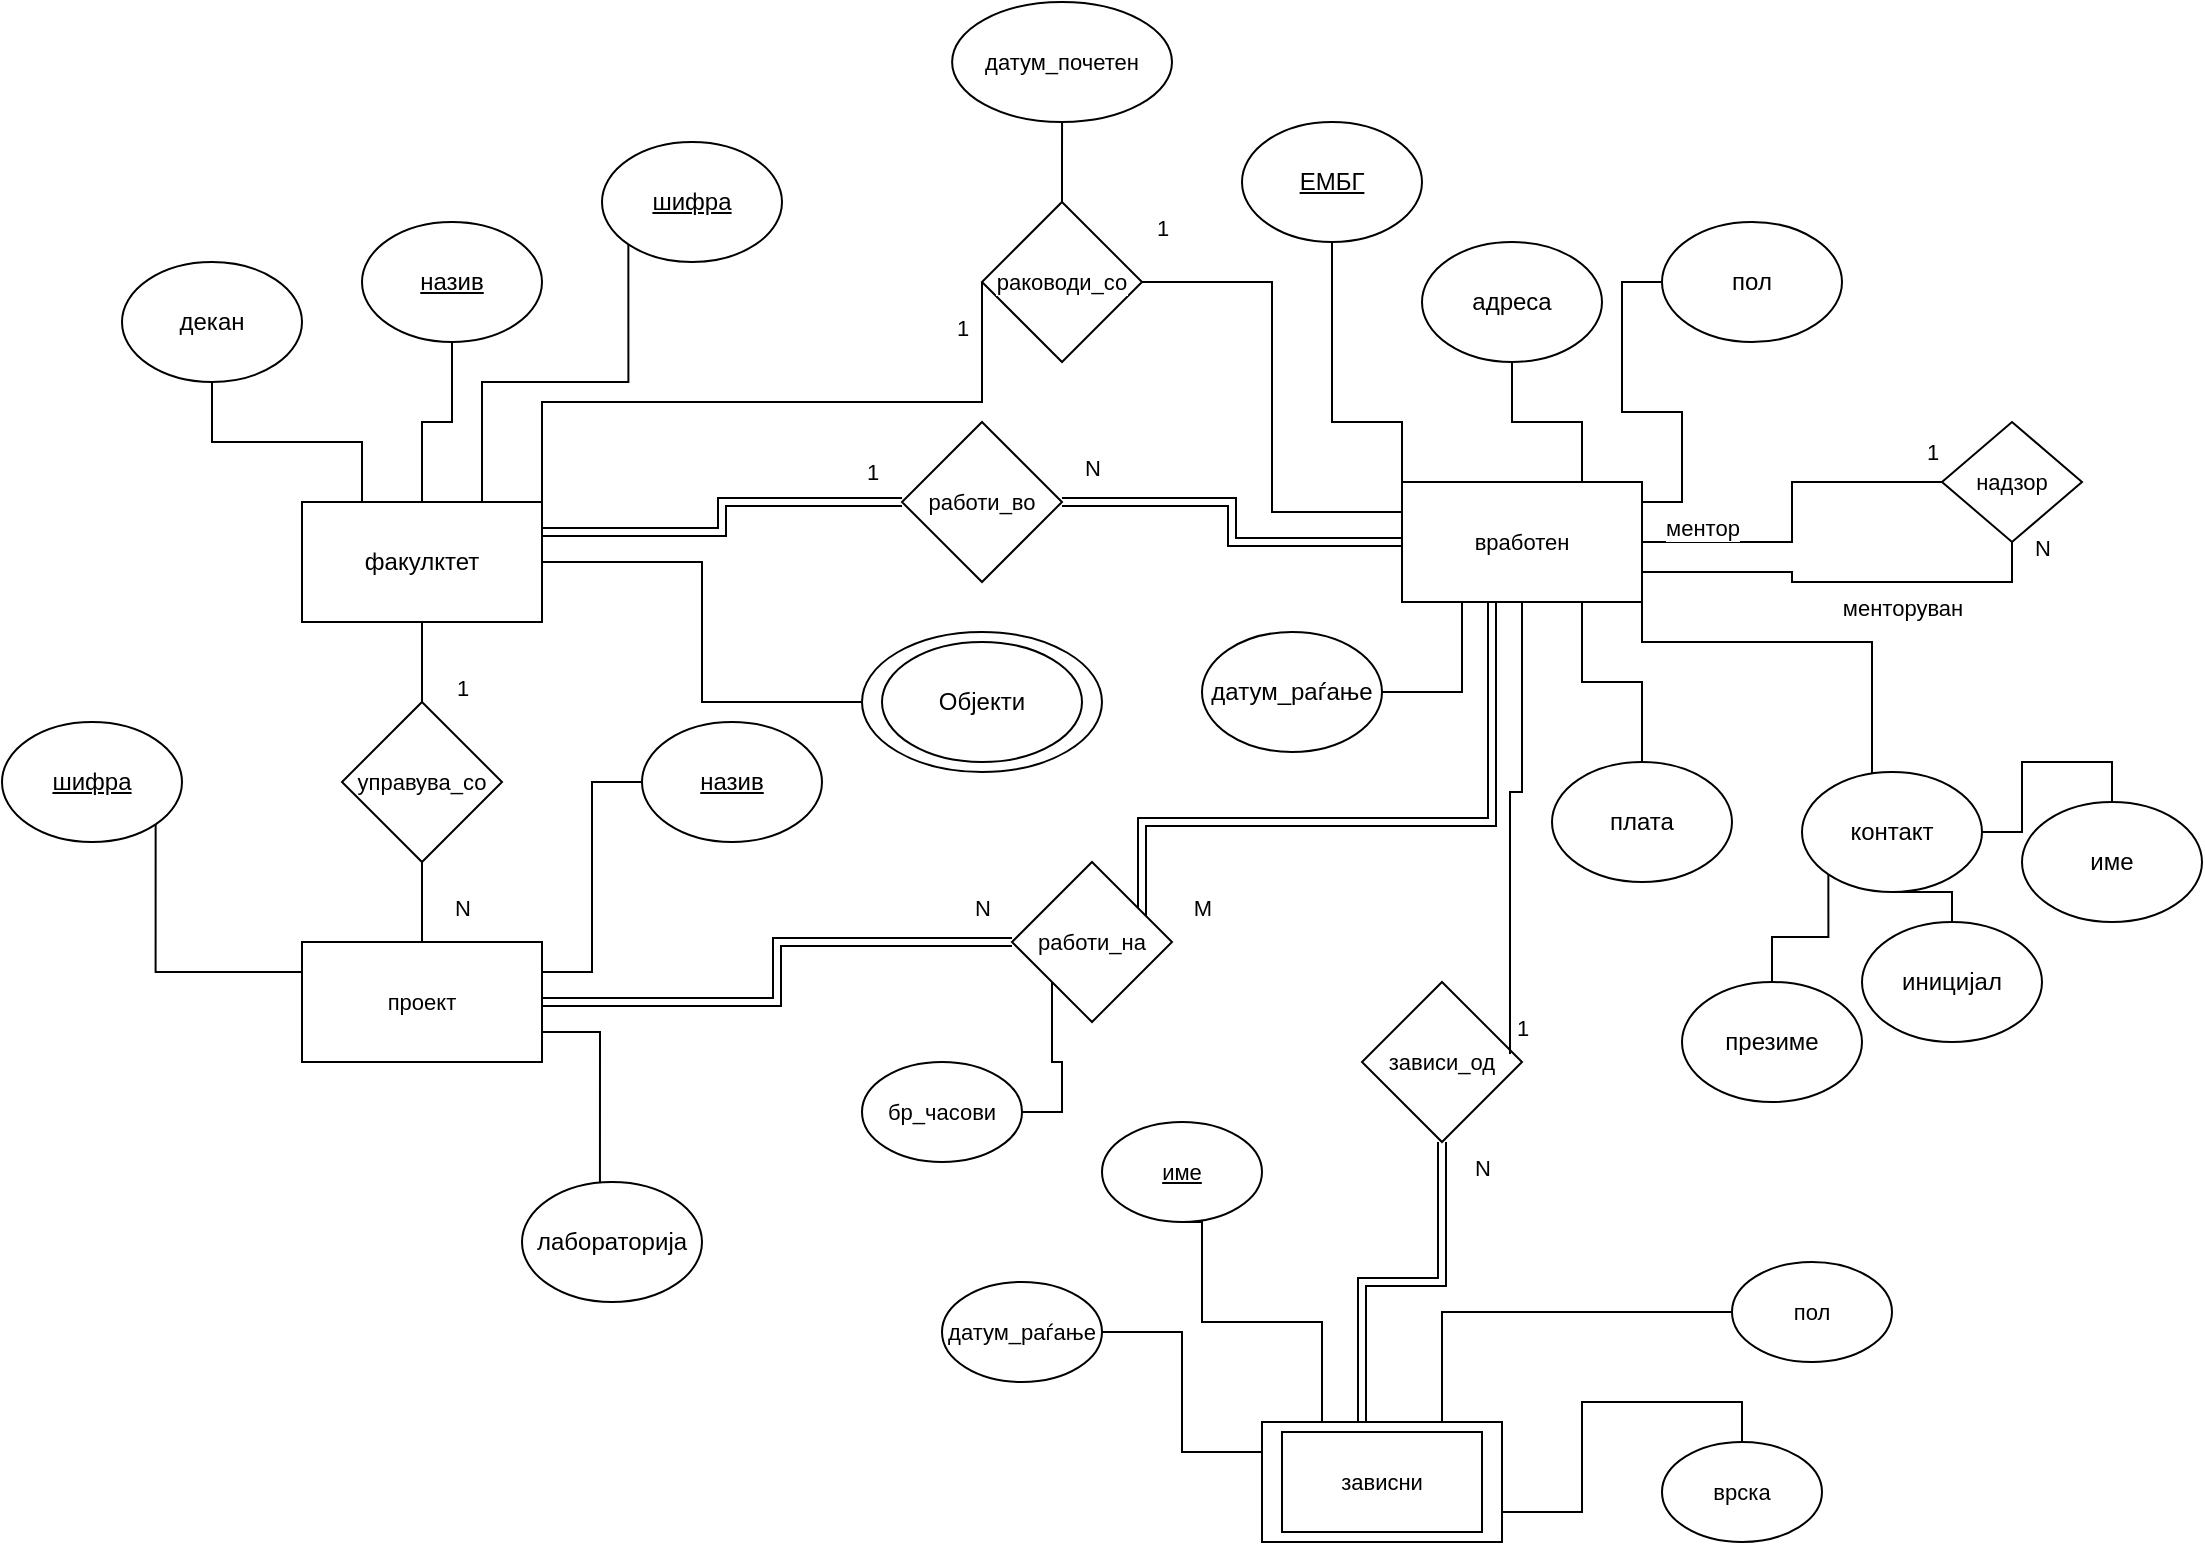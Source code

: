 <mxfile version="24.8.6">
  <diagram name="Page-1" id="anZ3aYUs4idHFwzFpbnO">
    <mxGraphModel dx="1026" dy="684" grid="1" gridSize="10" guides="1" tooltips="1" connect="1" arrows="1" fold="1" page="1" pageScale="1" pageWidth="850" pageHeight="1100" math="0" shadow="0">
      <root>
        <mxCell id="0" />
        <mxCell id="1" parent="0" />
        <mxCell id="zsZegpz3im4sZRILQXkB-8" style="edgeStyle=orthogonalEdgeStyle;rounded=0;orthogonalLoop=1;jettySize=auto;html=1;exitX=0.25;exitY=0;exitDx=0;exitDy=0;entryX=0.5;entryY=1;entryDx=0;entryDy=0;endArrow=none;endFill=0;" parent="1" source="zsZegpz3im4sZRILQXkB-1" target="zsZegpz3im4sZRILQXkB-3" edge="1">
          <mxGeometry relative="1" as="geometry" />
        </mxCell>
        <mxCell id="zsZegpz3im4sZRILQXkB-9" style="edgeStyle=orthogonalEdgeStyle;shape=connector;rounded=0;orthogonalLoop=1;jettySize=auto;html=1;exitX=0.5;exitY=0;exitDx=0;exitDy=0;strokeColor=default;align=center;verticalAlign=middle;fontFamily=Helvetica;fontSize=11;fontColor=default;labelBackgroundColor=default;endArrow=none;endFill=0;" parent="1" source="zsZegpz3im4sZRILQXkB-1" target="zsZegpz3im4sZRILQXkB-2" edge="1">
          <mxGeometry relative="1" as="geometry" />
        </mxCell>
        <mxCell id="zsZegpz3im4sZRILQXkB-10" style="edgeStyle=orthogonalEdgeStyle;shape=connector;rounded=0;orthogonalLoop=1;jettySize=auto;html=1;exitX=0.75;exitY=0;exitDx=0;exitDy=0;entryX=0;entryY=1;entryDx=0;entryDy=0;strokeColor=default;align=center;verticalAlign=middle;fontFamily=Helvetica;fontSize=11;fontColor=default;labelBackgroundColor=default;endArrow=none;endFill=0;" parent="1" source="zsZegpz3im4sZRILQXkB-1" target="zsZegpz3im4sZRILQXkB-4" edge="1">
          <mxGeometry relative="1" as="geometry" />
        </mxCell>
        <mxCell id="zsZegpz3im4sZRILQXkB-11" style="edgeStyle=orthogonalEdgeStyle;shape=connector;rounded=0;orthogonalLoop=1;jettySize=auto;html=1;exitX=1;exitY=0.5;exitDx=0;exitDy=0;entryX=0;entryY=0.5;entryDx=0;entryDy=0;strokeColor=default;align=center;verticalAlign=middle;fontFamily=Helvetica;fontSize=11;fontColor=default;labelBackgroundColor=default;endArrow=none;endFill=0;" parent="1" source="zsZegpz3im4sZRILQXkB-1" target="zsZegpz3im4sZRILQXkB-5" edge="1">
          <mxGeometry relative="1" as="geometry" />
        </mxCell>
        <mxCell id="zsZegpz3im4sZRILQXkB-54" style="edgeStyle=orthogonalEdgeStyle;shape=connector;rounded=0;orthogonalLoop=1;jettySize=auto;html=1;exitX=0.5;exitY=1;exitDx=0;exitDy=0;entryX=0.5;entryY=0;entryDx=0;entryDy=0;strokeColor=default;align=center;verticalAlign=middle;fontFamily=Helvetica;fontSize=11;fontColor=default;labelBackgroundColor=default;endArrow=none;endFill=0;" parent="1" source="zsZegpz3im4sZRILQXkB-1" target="zsZegpz3im4sZRILQXkB-53" edge="1">
          <mxGeometry relative="1" as="geometry" />
        </mxCell>
        <mxCell id="zsZegpz3im4sZRILQXkB-60" style="edgeStyle=orthogonalEdgeStyle;shape=link;rounded=0;orthogonalLoop=1;jettySize=auto;html=1;exitX=1;exitY=0.25;exitDx=0;exitDy=0;entryX=0;entryY=0.5;entryDx=0;entryDy=0;strokeColor=default;align=center;verticalAlign=middle;fontFamily=Helvetica;fontSize=11;fontColor=default;labelBackgroundColor=default;endArrow=none;endFill=0;" parent="1" source="zsZegpz3im4sZRILQXkB-1" target="zsZegpz3im4sZRILQXkB-58" edge="1">
          <mxGeometry relative="1" as="geometry" />
        </mxCell>
        <mxCell id="zsZegpz3im4sZRILQXkB-88" style="edgeStyle=orthogonalEdgeStyle;shape=connector;rounded=0;orthogonalLoop=1;jettySize=auto;html=1;exitX=1;exitY=0;exitDx=0;exitDy=0;entryX=0;entryY=0.5;entryDx=0;entryDy=0;strokeColor=default;align=center;verticalAlign=middle;fontFamily=Helvetica;fontSize=11;fontColor=default;labelBackgroundColor=default;endArrow=none;endFill=0;" parent="1" source="zsZegpz3im4sZRILQXkB-1" target="zsZegpz3im4sZRILQXkB-85" edge="1">
          <mxGeometry relative="1" as="geometry">
            <Array as="points">
              <mxPoint x="480" y="270" />
              <mxPoint x="700" y="270" />
            </Array>
          </mxGeometry>
        </mxCell>
        <mxCell id="zsZegpz3im4sZRILQXkB-1" value="факулктет" style="rounded=0;whiteSpace=wrap;html=1;" parent="1" vertex="1">
          <mxGeometry x="360" y="320" width="120" height="60" as="geometry" />
        </mxCell>
        <mxCell id="zsZegpz3im4sZRILQXkB-2" value="&lt;u&gt;назив&lt;/u&gt;" style="ellipse;whiteSpace=wrap;html=1;" parent="1" vertex="1">
          <mxGeometry x="390" y="180" width="90" height="60" as="geometry" />
        </mxCell>
        <mxCell id="zsZegpz3im4sZRILQXkB-3" value="декан" style="ellipse;whiteSpace=wrap;html=1;" parent="1" vertex="1">
          <mxGeometry x="270" y="200" width="90" height="60" as="geometry" />
        </mxCell>
        <mxCell id="zsZegpz3im4sZRILQXkB-4" value="&lt;u&gt;шифра&lt;/u&gt;" style="ellipse;whiteSpace=wrap;html=1;" parent="1" vertex="1">
          <mxGeometry x="510" y="140" width="90" height="60" as="geometry" />
        </mxCell>
        <mxCell id="zsZegpz3im4sZRILQXkB-5" value="објекти" style="ellipse;whiteSpace=wrap;html=1;" parent="1" vertex="1">
          <mxGeometry x="640" y="385" width="120" height="70" as="geometry" />
        </mxCell>
        <mxCell id="zsZegpz3im4sZRILQXkB-7" value="Објекти" style="ellipse;whiteSpace=wrap;html=1;" parent="1" vertex="1">
          <mxGeometry x="650" y="390" width="100" height="60" as="geometry" />
        </mxCell>
        <mxCell id="zsZegpz3im4sZRILQXkB-18" style="edgeStyle=orthogonalEdgeStyle;shape=connector;rounded=0;orthogonalLoop=1;jettySize=auto;html=1;exitX=0;exitY=0.25;exitDx=0;exitDy=0;entryX=1;entryY=1;entryDx=0;entryDy=0;strokeColor=default;align=center;verticalAlign=middle;fontFamily=Helvetica;fontSize=11;fontColor=default;labelBackgroundColor=default;endArrow=none;endFill=0;" parent="1" source="zsZegpz3im4sZRILQXkB-14" target="zsZegpz3im4sZRILQXkB-17" edge="1">
          <mxGeometry relative="1" as="geometry" />
        </mxCell>
        <mxCell id="zsZegpz3im4sZRILQXkB-19" style="edgeStyle=orthogonalEdgeStyle;shape=connector;rounded=0;orthogonalLoop=1;jettySize=auto;html=1;exitX=1;exitY=0.25;exitDx=0;exitDy=0;entryX=0;entryY=0.5;entryDx=0;entryDy=0;strokeColor=default;align=center;verticalAlign=middle;fontFamily=Helvetica;fontSize=11;fontColor=default;labelBackgroundColor=default;endArrow=none;endFill=0;" parent="1" source="zsZegpz3im4sZRILQXkB-14" target="zsZegpz3im4sZRILQXkB-15" edge="1">
          <mxGeometry relative="1" as="geometry" />
        </mxCell>
        <mxCell id="zsZegpz3im4sZRILQXkB-64" style="edgeStyle=orthogonalEdgeStyle;shape=link;rounded=0;orthogonalLoop=1;jettySize=auto;html=1;exitX=1;exitY=0.5;exitDx=0;exitDy=0;entryX=0;entryY=0.5;entryDx=0;entryDy=0;strokeColor=default;align=center;verticalAlign=middle;fontFamily=Helvetica;fontSize=11;fontColor=default;labelBackgroundColor=default;endArrow=none;endFill=0;" parent="1" source="zsZegpz3im4sZRILQXkB-14" target="zsZegpz3im4sZRILQXkB-63" edge="1">
          <mxGeometry relative="1" as="geometry" />
        </mxCell>
        <mxCell id="zsZegpz3im4sZRILQXkB-14" value="проект" style="rounded=0;whiteSpace=wrap;html=1;fontFamily=Helvetica;fontSize=11;fontColor=default;labelBackgroundColor=default;" parent="1" vertex="1">
          <mxGeometry x="360" y="540" width="120" height="60" as="geometry" />
        </mxCell>
        <mxCell id="zsZegpz3im4sZRILQXkB-15" value="&lt;u&gt;назив&lt;/u&gt;" style="ellipse;whiteSpace=wrap;html=1;" parent="1" vertex="1">
          <mxGeometry x="530" y="430" width="90" height="60" as="geometry" />
        </mxCell>
        <mxCell id="zsZegpz3im4sZRILQXkB-16" value="лабораторија" style="ellipse;whiteSpace=wrap;html=1;" parent="1" vertex="1">
          <mxGeometry x="470" y="660" width="90" height="60" as="geometry" />
        </mxCell>
        <mxCell id="zsZegpz3im4sZRILQXkB-17" value="&lt;u&gt;шифра&lt;/u&gt;" style="ellipse;whiteSpace=wrap;html=1;" parent="1" vertex="1">
          <mxGeometry x="210" y="430" width="90" height="60" as="geometry" />
        </mxCell>
        <mxCell id="zsZegpz3im4sZRILQXkB-20" style="edgeStyle=orthogonalEdgeStyle;shape=connector;rounded=0;orthogonalLoop=1;jettySize=auto;html=1;exitX=1;exitY=0.75;exitDx=0;exitDy=0;entryX=0.433;entryY=0;entryDx=0;entryDy=0;entryPerimeter=0;strokeColor=default;align=center;verticalAlign=middle;fontFamily=Helvetica;fontSize=11;fontColor=default;labelBackgroundColor=default;endArrow=none;endFill=0;" parent="1" source="zsZegpz3im4sZRILQXkB-14" target="zsZegpz3im4sZRILQXkB-16" edge="1">
          <mxGeometry relative="1" as="geometry" />
        </mxCell>
        <mxCell id="zsZegpz3im4sZRILQXkB-29" style="edgeStyle=orthogonalEdgeStyle;shape=connector;rounded=0;orthogonalLoop=1;jettySize=auto;html=1;exitX=0;exitY=0.25;exitDx=0;exitDy=0;entryX=0.5;entryY=1;entryDx=0;entryDy=0;strokeColor=default;align=center;verticalAlign=middle;fontFamily=Helvetica;fontSize=11;fontColor=default;labelBackgroundColor=default;endArrow=none;endFill=0;" parent="1" source="zsZegpz3im4sZRILQXkB-23" target="zsZegpz3im4sZRILQXkB-28" edge="1">
          <mxGeometry relative="1" as="geometry">
            <Array as="points">
              <mxPoint x="910" y="280" />
              <mxPoint x="875" y="280" />
            </Array>
          </mxGeometry>
        </mxCell>
        <mxCell id="zsZegpz3im4sZRILQXkB-30" style="edgeStyle=orthogonalEdgeStyle;shape=connector;rounded=0;orthogonalLoop=1;jettySize=auto;html=1;exitX=0.75;exitY=0;exitDx=0;exitDy=0;strokeColor=default;align=center;verticalAlign=middle;fontFamily=Helvetica;fontSize=11;fontColor=default;labelBackgroundColor=default;endArrow=none;endFill=0;" parent="1" source="zsZegpz3im4sZRILQXkB-23" target="zsZegpz3im4sZRILQXkB-24" edge="1">
          <mxGeometry relative="1" as="geometry" />
        </mxCell>
        <mxCell id="zsZegpz3im4sZRILQXkB-31" style="edgeStyle=orthogonalEdgeStyle;shape=connector;rounded=0;orthogonalLoop=1;jettySize=auto;html=1;exitX=1;exitY=0.5;exitDx=0;exitDy=0;entryX=0;entryY=0.5;entryDx=0;entryDy=0;strokeColor=default;align=center;verticalAlign=middle;fontFamily=Helvetica;fontSize=11;fontColor=default;labelBackgroundColor=default;endArrow=none;endFill=0;" parent="1" source="zsZegpz3im4sZRILQXkB-23" target="zsZegpz3im4sZRILQXkB-25" edge="1">
          <mxGeometry relative="1" as="geometry">
            <Array as="points">
              <mxPoint x="1030" y="320" />
              <mxPoint x="1050" y="320" />
              <mxPoint x="1050" y="275" />
              <mxPoint x="1020" y="275" />
              <mxPoint x="1020" y="210" />
            </Array>
          </mxGeometry>
        </mxCell>
        <mxCell id="zsZegpz3im4sZRILQXkB-32" style="edgeStyle=orthogonalEdgeStyle;shape=connector;rounded=0;orthogonalLoop=1;jettySize=auto;html=1;exitX=0.75;exitY=1;exitDx=0;exitDy=0;entryX=0.5;entryY=0;entryDx=0;entryDy=0;strokeColor=default;align=center;verticalAlign=middle;fontFamily=Helvetica;fontSize=11;fontColor=default;labelBackgroundColor=default;endArrow=none;endFill=0;" parent="1" source="zsZegpz3im4sZRILQXkB-23" target="zsZegpz3im4sZRILQXkB-26" edge="1">
          <mxGeometry relative="1" as="geometry" />
        </mxCell>
        <mxCell id="zsZegpz3im4sZRILQXkB-33" style="edgeStyle=orthogonalEdgeStyle;shape=connector;rounded=0;orthogonalLoop=1;jettySize=auto;html=1;exitX=0.25;exitY=1;exitDx=0;exitDy=0;entryX=1;entryY=0.5;entryDx=0;entryDy=0;strokeColor=default;align=center;verticalAlign=middle;fontFamily=Helvetica;fontSize=11;fontColor=default;labelBackgroundColor=default;endArrow=none;endFill=0;" parent="1" source="zsZegpz3im4sZRILQXkB-23" target="zsZegpz3im4sZRILQXkB-27" edge="1">
          <mxGeometry relative="1" as="geometry" />
        </mxCell>
        <mxCell id="zsZegpz3im4sZRILQXkB-35" style="edgeStyle=orthogonalEdgeStyle;shape=connector;rounded=0;orthogonalLoop=1;jettySize=auto;html=1;exitX=1;exitY=1;exitDx=0;exitDy=0;strokeColor=default;align=center;verticalAlign=middle;fontFamily=Helvetica;fontSize=11;fontColor=default;labelBackgroundColor=default;endArrow=none;endFill=0;" parent="1" source="zsZegpz3im4sZRILQXkB-23" target="zsZegpz3im4sZRILQXkB-34" edge="1">
          <mxGeometry relative="1" as="geometry">
            <Array as="points">
              <mxPoint x="1030" y="390" />
              <mxPoint x="1145" y="390" />
            </Array>
          </mxGeometry>
        </mxCell>
        <mxCell id="zsZegpz3im4sZRILQXkB-59" style="edgeStyle=orthogonalEdgeStyle;shape=link;rounded=0;orthogonalLoop=1;jettySize=auto;html=1;exitX=0;exitY=0.5;exitDx=0;exitDy=0;entryX=1;entryY=0.5;entryDx=0;entryDy=0;strokeColor=default;align=center;verticalAlign=middle;fontFamily=Helvetica;fontSize=11;fontColor=default;labelBackgroundColor=default;endArrow=none;endFill=0;" parent="1" source="zsZegpz3im4sZRILQXkB-23" target="zsZegpz3im4sZRILQXkB-58" edge="1">
          <mxGeometry relative="1" as="geometry" />
        </mxCell>
        <mxCell id="zsZegpz3im4sZRILQXkB-71" style="edgeStyle=orthogonalEdgeStyle;shape=connector;rounded=0;orthogonalLoop=1;jettySize=auto;html=1;exitX=1;exitY=0.5;exitDx=0;exitDy=0;entryX=0;entryY=0.5;entryDx=0;entryDy=0;strokeColor=default;align=center;verticalAlign=middle;fontFamily=Helvetica;fontSize=11;fontColor=default;labelBackgroundColor=default;endArrow=none;endFill=0;" parent="1" source="zsZegpz3im4sZRILQXkB-23" target="zsZegpz3im4sZRILQXkB-70" edge="1">
          <mxGeometry relative="1" as="geometry" />
        </mxCell>
        <mxCell id="zsZegpz3im4sZRILQXkB-86" style="edgeStyle=orthogonalEdgeStyle;shape=connector;rounded=0;orthogonalLoop=1;jettySize=auto;html=1;exitX=0;exitY=0.25;exitDx=0;exitDy=0;entryX=1;entryY=0.5;entryDx=0;entryDy=0;strokeColor=default;align=center;verticalAlign=middle;fontFamily=Helvetica;fontSize=11;fontColor=default;labelBackgroundColor=default;endArrow=none;endFill=0;" parent="1" source="zsZegpz3im4sZRILQXkB-23" target="zsZegpz3im4sZRILQXkB-85" edge="1">
          <mxGeometry relative="1" as="geometry" />
        </mxCell>
        <mxCell id="zsZegpz3im4sZRILQXkB-23" value="вработен" style="rounded=0;whiteSpace=wrap;html=1;fontFamily=Helvetica;fontSize=11;fontColor=default;labelBackgroundColor=default;" parent="1" vertex="1">
          <mxGeometry x="910" y="310" width="120" height="60" as="geometry" />
        </mxCell>
        <mxCell id="zsZegpz3im4sZRILQXkB-24" value="адреса" style="ellipse;whiteSpace=wrap;html=1;" parent="1" vertex="1">
          <mxGeometry x="920" y="190" width="90" height="60" as="geometry" />
        </mxCell>
        <mxCell id="zsZegpz3im4sZRILQXkB-25" value="пол" style="ellipse;whiteSpace=wrap;html=1;" parent="1" vertex="1">
          <mxGeometry x="1040" y="180" width="90" height="60" as="geometry" />
        </mxCell>
        <mxCell id="zsZegpz3im4sZRILQXkB-26" value="плата" style="ellipse;whiteSpace=wrap;html=1;" parent="1" vertex="1">
          <mxGeometry x="985" y="450" width="90" height="60" as="geometry" />
        </mxCell>
        <mxCell id="zsZegpz3im4sZRILQXkB-27" value="датум_раѓање" style="ellipse;whiteSpace=wrap;html=1;" parent="1" vertex="1">
          <mxGeometry x="810" y="385" width="90" height="60" as="geometry" />
        </mxCell>
        <mxCell id="zsZegpz3im4sZRILQXkB-28" value="&lt;u&gt;ЕМБГ&lt;/u&gt;" style="ellipse;whiteSpace=wrap;html=1;" parent="1" vertex="1">
          <mxGeometry x="830" y="130" width="90" height="60" as="geometry" />
        </mxCell>
        <mxCell id="zsZegpz3im4sZRILQXkB-39" style="edgeStyle=orthogonalEdgeStyle;shape=connector;rounded=0;orthogonalLoop=1;jettySize=auto;html=1;exitX=0;exitY=1;exitDx=0;exitDy=0;strokeColor=default;align=center;verticalAlign=middle;fontFamily=Helvetica;fontSize=11;fontColor=default;labelBackgroundColor=default;endArrow=none;endFill=0;" parent="1" source="zsZegpz3im4sZRILQXkB-34" target="zsZegpz3im4sZRILQXkB-36" edge="1">
          <mxGeometry relative="1" as="geometry" />
        </mxCell>
        <mxCell id="zsZegpz3im4sZRILQXkB-40" style="edgeStyle=orthogonalEdgeStyle;shape=connector;rounded=0;orthogonalLoop=1;jettySize=auto;html=1;exitX=0.5;exitY=1;exitDx=0;exitDy=0;entryX=0.5;entryY=0;entryDx=0;entryDy=0;strokeColor=default;align=center;verticalAlign=middle;fontFamily=Helvetica;fontSize=11;fontColor=default;labelBackgroundColor=default;endArrow=none;endFill=0;" parent="1" source="zsZegpz3im4sZRILQXkB-34" target="zsZegpz3im4sZRILQXkB-37" edge="1">
          <mxGeometry relative="1" as="geometry" />
        </mxCell>
        <mxCell id="zsZegpz3im4sZRILQXkB-41" style="edgeStyle=orthogonalEdgeStyle;shape=connector;rounded=0;orthogonalLoop=1;jettySize=auto;html=1;exitX=1;exitY=0.5;exitDx=0;exitDy=0;entryX=0.5;entryY=0;entryDx=0;entryDy=0;strokeColor=default;align=center;verticalAlign=middle;fontFamily=Helvetica;fontSize=11;fontColor=default;labelBackgroundColor=default;endArrow=none;endFill=0;" parent="1" source="zsZegpz3im4sZRILQXkB-34" target="zsZegpz3im4sZRILQXkB-38" edge="1">
          <mxGeometry relative="1" as="geometry" />
        </mxCell>
        <mxCell id="zsZegpz3im4sZRILQXkB-34" value="контакт" style="ellipse;whiteSpace=wrap;html=1;" parent="1" vertex="1">
          <mxGeometry x="1110" y="455" width="90" height="60" as="geometry" />
        </mxCell>
        <mxCell id="zsZegpz3im4sZRILQXkB-36" value="презиме" style="ellipse;whiteSpace=wrap;html=1;" parent="1" vertex="1">
          <mxGeometry x="1050" y="560" width="90" height="60" as="geometry" />
        </mxCell>
        <mxCell id="zsZegpz3im4sZRILQXkB-37" value="иницијал" style="ellipse;whiteSpace=wrap;html=1;" parent="1" vertex="1">
          <mxGeometry x="1140" y="530" width="90" height="60" as="geometry" />
        </mxCell>
        <mxCell id="zsZegpz3im4sZRILQXkB-38" value="име" style="ellipse;whiteSpace=wrap;html=1;" parent="1" vertex="1">
          <mxGeometry x="1220" y="470" width="90" height="60" as="geometry" />
        </mxCell>
        <mxCell id="zsZegpz3im4sZRILQXkB-49" style="edgeStyle=orthogonalEdgeStyle;shape=connector;rounded=0;orthogonalLoop=1;jettySize=auto;html=1;exitX=0.25;exitY=0;exitDx=0;exitDy=0;entryX=0.5;entryY=1;entryDx=0;entryDy=0;strokeColor=default;align=center;verticalAlign=middle;fontFamily=Helvetica;fontSize=11;fontColor=default;labelBackgroundColor=default;endArrow=none;endFill=0;" parent="1" source="zsZegpz3im4sZRILQXkB-44" target="zsZegpz3im4sZRILQXkB-47" edge="1">
          <mxGeometry relative="1" as="geometry">
            <Array as="points">
              <mxPoint x="870" y="730" />
              <mxPoint x="810" y="730" />
              <mxPoint x="810" y="680" />
            </Array>
          </mxGeometry>
        </mxCell>
        <mxCell id="zsZegpz3im4sZRILQXkB-50" style="edgeStyle=orthogonalEdgeStyle;shape=connector;rounded=0;orthogonalLoop=1;jettySize=auto;html=1;exitX=0;exitY=0.25;exitDx=0;exitDy=0;entryX=1;entryY=0.5;entryDx=0;entryDy=0;strokeColor=default;align=center;verticalAlign=middle;fontFamily=Helvetica;fontSize=11;fontColor=default;labelBackgroundColor=default;endArrow=none;endFill=0;" parent="1" source="zsZegpz3im4sZRILQXkB-44" target="zsZegpz3im4sZRILQXkB-48" edge="1">
          <mxGeometry relative="1" as="geometry" />
        </mxCell>
        <mxCell id="zsZegpz3im4sZRILQXkB-51" style="edgeStyle=orthogonalEdgeStyle;shape=connector;rounded=0;orthogonalLoop=1;jettySize=auto;html=1;exitX=0.75;exitY=0;exitDx=0;exitDy=0;entryX=0;entryY=0.5;entryDx=0;entryDy=0;strokeColor=default;align=center;verticalAlign=middle;fontFamily=Helvetica;fontSize=11;fontColor=default;labelBackgroundColor=default;endArrow=none;endFill=0;" parent="1" source="zsZegpz3im4sZRILQXkB-44" target="zsZegpz3im4sZRILQXkB-46" edge="1">
          <mxGeometry relative="1" as="geometry" />
        </mxCell>
        <mxCell id="zsZegpz3im4sZRILQXkB-52" style="edgeStyle=orthogonalEdgeStyle;shape=connector;rounded=0;orthogonalLoop=1;jettySize=auto;html=1;exitX=1;exitY=0.75;exitDx=0;exitDy=0;entryX=0.5;entryY=0;entryDx=0;entryDy=0;strokeColor=default;align=center;verticalAlign=middle;fontFamily=Helvetica;fontSize=11;fontColor=default;labelBackgroundColor=default;endArrow=none;endFill=0;" parent="1" source="zsZegpz3im4sZRILQXkB-44" target="zsZegpz3im4sZRILQXkB-45" edge="1">
          <mxGeometry relative="1" as="geometry" />
        </mxCell>
        <mxCell id="zsZegpz3im4sZRILQXkB-44" value="зависни" style="rounded=0;whiteSpace=wrap;html=1;fontFamily=Helvetica;fontSize=11;fontColor=default;labelBackgroundColor=default;" parent="1" vertex="1">
          <mxGeometry x="840" y="780" width="120" height="60" as="geometry" />
        </mxCell>
        <mxCell id="zsZegpz3im4sZRILQXkB-45" value="врска" style="ellipse;whiteSpace=wrap;html=1;fontFamily=Helvetica;fontSize=11;fontColor=default;labelBackgroundColor=default;" parent="1" vertex="1">
          <mxGeometry x="1040" y="790" width="80" height="50" as="geometry" />
        </mxCell>
        <mxCell id="zsZegpz3im4sZRILQXkB-46" value="пол" style="ellipse;whiteSpace=wrap;html=1;fontFamily=Helvetica;fontSize=11;fontColor=default;labelBackgroundColor=default;" parent="1" vertex="1">
          <mxGeometry x="1075" y="700" width="80" height="50" as="geometry" />
        </mxCell>
        <mxCell id="zsZegpz3im4sZRILQXkB-47" value="&lt;u&gt;име&lt;/u&gt;" style="ellipse;whiteSpace=wrap;html=1;fontFamily=Helvetica;fontSize=11;fontColor=default;labelBackgroundColor=default;" parent="1" vertex="1">
          <mxGeometry x="760" y="630" width="80" height="50" as="geometry" />
        </mxCell>
        <mxCell id="zsZegpz3im4sZRILQXkB-48" value="датум_раѓање" style="ellipse;whiteSpace=wrap;html=1;fontFamily=Helvetica;fontSize=11;fontColor=default;labelBackgroundColor=default;" parent="1" vertex="1">
          <mxGeometry x="680" y="710" width="80" height="50" as="geometry" />
        </mxCell>
        <mxCell id="zsZegpz3im4sZRILQXkB-55" style="edgeStyle=orthogonalEdgeStyle;shape=connector;rounded=0;orthogonalLoop=1;jettySize=auto;html=1;exitX=0.5;exitY=1;exitDx=0;exitDy=0;entryX=0.5;entryY=0;entryDx=0;entryDy=0;strokeColor=default;align=center;verticalAlign=middle;fontFamily=Helvetica;fontSize=11;fontColor=default;labelBackgroundColor=default;endArrow=none;endFill=0;" parent="1" source="zsZegpz3im4sZRILQXkB-53" target="zsZegpz3im4sZRILQXkB-14" edge="1">
          <mxGeometry relative="1" as="geometry" />
        </mxCell>
        <mxCell id="zsZegpz3im4sZRILQXkB-53" value="управува_со" style="rhombus;whiteSpace=wrap;html=1;fontFamily=Helvetica;fontSize=11;fontColor=default;labelBackgroundColor=default;" parent="1" vertex="1">
          <mxGeometry x="380" y="420" width="80" height="80" as="geometry" />
        </mxCell>
        <mxCell id="zsZegpz3im4sZRILQXkB-56" value="1" style="text;html=1;align=center;verticalAlign=middle;resizable=0;points=[];autosize=1;strokeColor=none;fillColor=none;fontFamily=Helvetica;fontSize=11;fontColor=default;labelBackgroundColor=default;" parent="1" vertex="1">
          <mxGeometry x="425" y="398" width="30" height="30" as="geometry" />
        </mxCell>
        <mxCell id="zsZegpz3im4sZRILQXkB-57" value="N" style="text;html=1;align=center;verticalAlign=middle;resizable=0;points=[];autosize=1;strokeColor=none;fillColor=none;fontFamily=Helvetica;fontSize=11;fontColor=default;labelBackgroundColor=default;" parent="1" vertex="1">
          <mxGeometry x="425" y="508" width="30" height="30" as="geometry" />
        </mxCell>
        <mxCell id="zsZegpz3im4sZRILQXkB-58" value="работи_во" style="rhombus;whiteSpace=wrap;html=1;fontFamily=Helvetica;fontSize=11;fontColor=default;labelBackgroundColor=default;" parent="1" vertex="1">
          <mxGeometry x="660" y="280" width="80" height="80" as="geometry" />
        </mxCell>
        <mxCell id="zsZegpz3im4sZRILQXkB-61" value="N" style="text;html=1;align=center;verticalAlign=middle;resizable=0;points=[];autosize=1;strokeColor=none;fillColor=none;fontFamily=Helvetica;fontSize=11;fontColor=default;labelBackgroundColor=default;" parent="1" vertex="1">
          <mxGeometry x="740" y="288" width="30" height="30" as="geometry" />
        </mxCell>
        <mxCell id="zsZegpz3im4sZRILQXkB-62" value="1" style="text;html=1;align=center;verticalAlign=middle;resizable=0;points=[];autosize=1;strokeColor=none;fillColor=none;fontFamily=Helvetica;fontSize=11;fontColor=default;labelBackgroundColor=default;" parent="1" vertex="1">
          <mxGeometry x="630" y="290" width="30" height="30" as="geometry" />
        </mxCell>
        <mxCell id="zsZegpz3im4sZRILQXkB-65" style="edgeStyle=orthogonalEdgeStyle;shape=link;rounded=0;orthogonalLoop=1;jettySize=auto;html=1;exitX=1;exitY=0.5;exitDx=0;exitDy=0;entryX=0.5;entryY=1;entryDx=0;entryDy=0;strokeColor=default;align=center;verticalAlign=middle;fontFamily=Helvetica;fontSize=11;fontColor=default;labelBackgroundColor=default;endArrow=none;endFill=0;" parent="1" edge="1">
          <mxGeometry relative="1" as="geometry">
            <mxPoint x="780" y="540" as="sourcePoint" />
            <mxPoint x="955" y="370" as="targetPoint" />
            <Array as="points">
              <mxPoint x="780" y="480" />
              <mxPoint x="955" y="480" />
            </Array>
          </mxGeometry>
        </mxCell>
        <mxCell id="zsZegpz3im4sZRILQXkB-69" style="edgeStyle=orthogonalEdgeStyle;shape=connector;rounded=0;orthogonalLoop=1;jettySize=auto;html=1;exitX=0;exitY=1;exitDx=0;exitDy=0;entryX=1;entryY=0.5;entryDx=0;entryDy=0;strokeColor=default;align=center;verticalAlign=middle;fontFamily=Helvetica;fontSize=11;fontColor=default;labelBackgroundColor=default;endArrow=none;endFill=0;" parent="1" source="zsZegpz3im4sZRILQXkB-63" target="zsZegpz3im4sZRILQXkB-68" edge="1">
          <mxGeometry relative="1" as="geometry" />
        </mxCell>
        <mxCell id="zsZegpz3im4sZRILQXkB-63" value="работи_на" style="rhombus;whiteSpace=wrap;html=1;fontFamily=Helvetica;fontSize=11;fontColor=default;labelBackgroundColor=default;" parent="1" vertex="1">
          <mxGeometry x="715" y="500" width="80" height="80" as="geometry" />
        </mxCell>
        <mxCell id="zsZegpz3im4sZRILQXkB-66" value="М" style="text;html=1;align=center;verticalAlign=middle;resizable=0;points=[];autosize=1;strokeColor=none;fillColor=none;fontFamily=Helvetica;fontSize=11;fontColor=default;labelBackgroundColor=default;" parent="1" vertex="1">
          <mxGeometry x="795" y="508" width="30" height="30" as="geometry" />
        </mxCell>
        <mxCell id="zsZegpz3im4sZRILQXkB-67" value="N" style="text;html=1;align=center;verticalAlign=middle;resizable=0;points=[];autosize=1;strokeColor=none;fillColor=none;fontFamily=Helvetica;fontSize=11;fontColor=default;labelBackgroundColor=default;" parent="1" vertex="1">
          <mxGeometry x="685" y="508" width="30" height="30" as="geometry" />
        </mxCell>
        <mxCell id="zsZegpz3im4sZRILQXkB-68" value="бр_часови" style="ellipse;whiteSpace=wrap;html=1;fontFamily=Helvetica;fontSize=11;fontColor=default;labelBackgroundColor=default;" parent="1" vertex="1">
          <mxGeometry x="640" y="600" width="80" height="50" as="geometry" />
        </mxCell>
        <mxCell id="zsZegpz3im4sZRILQXkB-72" style="edgeStyle=orthogonalEdgeStyle;shape=connector;rounded=0;orthogonalLoop=1;jettySize=auto;html=1;exitX=0.5;exitY=1;exitDx=0;exitDy=0;entryX=1;entryY=0.75;entryDx=0;entryDy=0;strokeColor=default;align=center;verticalAlign=middle;fontFamily=Helvetica;fontSize=11;fontColor=default;labelBackgroundColor=default;endArrow=none;endFill=0;" parent="1" source="zsZegpz3im4sZRILQXkB-70" target="zsZegpz3im4sZRILQXkB-23" edge="1">
          <mxGeometry relative="1" as="geometry" />
        </mxCell>
        <mxCell id="zsZegpz3im4sZRILQXkB-70" value="надзор" style="rhombus;whiteSpace=wrap;html=1;fontFamily=Helvetica;fontSize=11;fontColor=default;labelBackgroundColor=default;" parent="1" vertex="1">
          <mxGeometry x="1180" y="280" width="70" height="60" as="geometry" />
        </mxCell>
        <mxCell id="zsZegpz3im4sZRILQXkB-73" value="ментор" style="text;html=1;align=center;verticalAlign=middle;resizable=0;points=[];autosize=1;strokeColor=none;fillColor=none;fontFamily=Helvetica;fontSize=11;fontColor=default;labelBackgroundColor=default;" parent="1" vertex="1">
          <mxGeometry x="1030" y="318" width="60" height="30" as="geometry" />
        </mxCell>
        <mxCell id="zsZegpz3im4sZRILQXkB-74" value="менторуван" style="text;html=1;align=center;verticalAlign=middle;resizable=0;points=[];autosize=1;strokeColor=none;fillColor=none;fontFamily=Helvetica;fontSize=11;fontColor=default;labelBackgroundColor=default;" parent="1" vertex="1">
          <mxGeometry x="1120" y="358" width="80" height="30" as="geometry" />
        </mxCell>
        <mxCell id="zsZegpz3im4sZRILQXkB-75" value="1" style="text;html=1;align=center;verticalAlign=middle;resizable=0;points=[];autosize=1;strokeColor=none;fillColor=none;fontFamily=Helvetica;fontSize=11;fontColor=default;labelBackgroundColor=default;" parent="1" vertex="1">
          <mxGeometry x="1160" y="280" width="30" height="30" as="geometry" />
        </mxCell>
        <mxCell id="zsZegpz3im4sZRILQXkB-76" value="N" style="text;html=1;align=center;verticalAlign=middle;resizable=0;points=[];autosize=1;strokeColor=none;fillColor=none;fontFamily=Helvetica;fontSize=11;fontColor=default;labelBackgroundColor=default;" parent="1" vertex="1">
          <mxGeometry x="1215" y="328" width="30" height="30" as="geometry" />
        </mxCell>
        <mxCell id="zsZegpz3im4sZRILQXkB-79" style="edgeStyle=orthogonalEdgeStyle;shape=link;rounded=0;orthogonalLoop=1;jettySize=auto;html=1;entryX=0.5;entryY=0;entryDx=0;entryDy=0;strokeColor=default;align=center;verticalAlign=middle;fontFamily=Helvetica;fontSize=11;fontColor=default;labelBackgroundColor=default;endArrow=none;endFill=0;exitX=0.5;exitY=1;exitDx=0;exitDy=0;" parent="1" source="zsZegpz3im4sZRILQXkB-77" edge="1">
          <mxGeometry relative="1" as="geometry">
            <mxPoint x="920" y="641" as="sourcePoint" />
            <mxPoint x="890" y="780" as="targetPoint" />
            <Array as="points">
              <mxPoint x="930" y="710" />
              <mxPoint x="890" y="710" />
            </Array>
          </mxGeometry>
        </mxCell>
        <mxCell id="zsZegpz3im4sZRILQXkB-77" value="зависи_од" style="rhombus;whiteSpace=wrap;html=1;fontFamily=Helvetica;fontSize=11;fontColor=default;labelBackgroundColor=default;" parent="1" vertex="1">
          <mxGeometry x="890" y="560" width="80" height="80" as="geometry" />
        </mxCell>
        <mxCell id="zsZegpz3im4sZRILQXkB-78" style="edgeStyle=orthogonalEdgeStyle;shape=connector;rounded=0;orthogonalLoop=1;jettySize=auto;html=1;exitX=0.5;exitY=1;exitDx=0;exitDy=0;entryX=0.925;entryY=0.45;entryDx=0;entryDy=0;entryPerimeter=0;strokeColor=default;align=center;verticalAlign=middle;fontFamily=Helvetica;fontSize=11;fontColor=default;labelBackgroundColor=default;endArrow=none;endFill=0;" parent="1" source="zsZegpz3im4sZRILQXkB-23" target="zsZegpz3im4sZRILQXkB-77" edge="1">
          <mxGeometry relative="1" as="geometry" />
        </mxCell>
        <mxCell id="zsZegpz3im4sZRILQXkB-81" value="1" style="text;html=1;align=center;verticalAlign=middle;resizable=0;points=[];autosize=1;strokeColor=none;fillColor=none;fontFamily=Helvetica;fontSize=11;fontColor=default;labelBackgroundColor=default;" parent="1" vertex="1">
          <mxGeometry x="955" y="568" width="30" height="30" as="geometry" />
        </mxCell>
        <mxCell id="zsZegpz3im4sZRILQXkB-82" value="N" style="text;html=1;align=center;verticalAlign=middle;resizable=0;points=[];autosize=1;strokeColor=none;fillColor=none;fontFamily=Helvetica;fontSize=11;fontColor=default;labelBackgroundColor=default;" parent="1" vertex="1">
          <mxGeometry x="935" y="638" width="30" height="30" as="geometry" />
        </mxCell>
        <mxCell id="zsZegpz3im4sZRILQXkB-91" style="edgeStyle=orthogonalEdgeStyle;shape=connector;rounded=0;orthogonalLoop=1;jettySize=auto;html=1;exitX=0.5;exitY=0;exitDx=0;exitDy=0;strokeColor=default;align=center;verticalAlign=middle;fontFamily=Helvetica;fontSize=11;fontColor=default;labelBackgroundColor=default;endArrow=none;endFill=0;" parent="1" source="zsZegpz3im4sZRILQXkB-85" target="zsZegpz3im4sZRILQXkB-92" edge="1">
          <mxGeometry relative="1" as="geometry">
            <mxPoint x="740.059" y="130" as="targetPoint" />
          </mxGeometry>
        </mxCell>
        <mxCell id="zsZegpz3im4sZRILQXkB-85" value="раководи_со" style="rhombus;whiteSpace=wrap;html=1;fontFamily=Helvetica;fontSize=11;fontColor=default;labelBackgroundColor=default;" parent="1" vertex="1">
          <mxGeometry x="700" y="170" width="80" height="80" as="geometry" />
        </mxCell>
        <mxCell id="zsZegpz3im4sZRILQXkB-89" value="1" style="text;html=1;align=center;verticalAlign=middle;resizable=0;points=[];autosize=1;strokeColor=none;fillColor=none;fontFamily=Helvetica;fontSize=11;fontColor=default;labelBackgroundColor=default;" parent="1" vertex="1">
          <mxGeometry x="775" y="168" width="30" height="30" as="geometry" />
        </mxCell>
        <mxCell id="zsZegpz3im4sZRILQXkB-90" value="1" style="text;html=1;align=center;verticalAlign=middle;resizable=0;points=[];autosize=1;strokeColor=none;fillColor=none;fontFamily=Helvetica;fontSize=11;fontColor=default;labelBackgroundColor=default;" parent="1" vertex="1">
          <mxGeometry x="675" y="218" width="30" height="30" as="geometry" />
        </mxCell>
        <mxCell id="zsZegpz3im4sZRILQXkB-92" value="датум_почетен" style="ellipse;whiteSpace=wrap;html=1;fontFamily=Helvetica;fontSize=11;fontColor=default;labelBackgroundColor=default;" parent="1" vertex="1">
          <mxGeometry x="685.06" y="70" width="109.94" height="60" as="geometry" />
        </mxCell>
        <mxCell id="zsZegpz3im4sZRILQXkB-93" value="зависни" style="rounded=0;whiteSpace=wrap;html=1;fontFamily=Helvetica;fontSize=11;fontColor=default;labelBackgroundColor=default;" parent="1" vertex="1">
          <mxGeometry x="850" y="785" width="100" height="50" as="geometry" />
        </mxCell>
      </root>
    </mxGraphModel>
  </diagram>
</mxfile>
